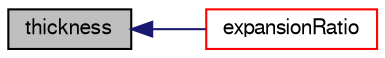 digraph "thickness"
{
  bgcolor="transparent";
  edge [fontname="FreeSans",fontsize="10",labelfontname="FreeSans",labelfontsize="10"];
  node [fontname="FreeSans",fontsize="10",shape=record];
  rankdir="LR";
  Node387 [label="thickness",height=0.2,width=0.4,color="black", fillcolor="grey75", style="filled", fontcolor="black"];
  Node387 -> Node388 [dir="back",color="midnightblue",fontsize="10",style="solid",fontname="FreeSans"];
  Node388 [label="expansionRatio",height=0.2,width=0.4,color="red",URL="$a24630.html#acf17ba8644df8cad8ebd2acd9ea653d4"];
}
